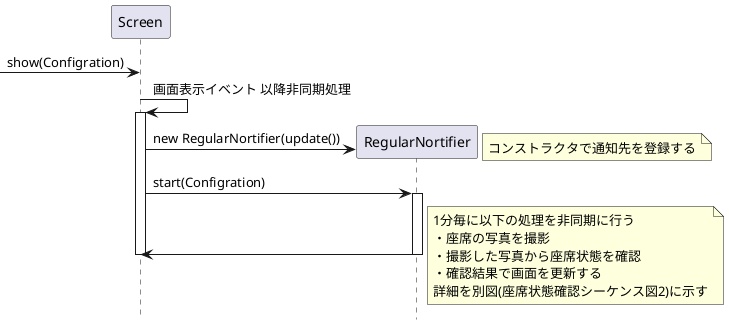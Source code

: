 @startuml 座席状態確認シーケンス図
hide footbox

participant "Screen" as Screen
participant "RegularNortifier" as RegularNortifier

-> Screen :show(Configration)
Screen -> Screen :画面表示イベント 以降非同期処理
activate Screen
create RegularNortifier
Screen -> RegularNortifier :new RegularNortifier(update())
note right
	コンストラクタで通知先を登録する
end note

Screen -> RegularNortifier :start(Configration)
activate RegularNortifier
Screen <- RegularNortifier
deactivate RegularNortifier
deactivate Screen
note right
	1分毎に以下の処理を非同期に行う
	・座席の写真を撮影
	・撮影した写真から座席状態を確認
	・確認結果で画面を更新する
	詳細を別図(座席状態確認シーケンス図2)に示す
end note

@enduml